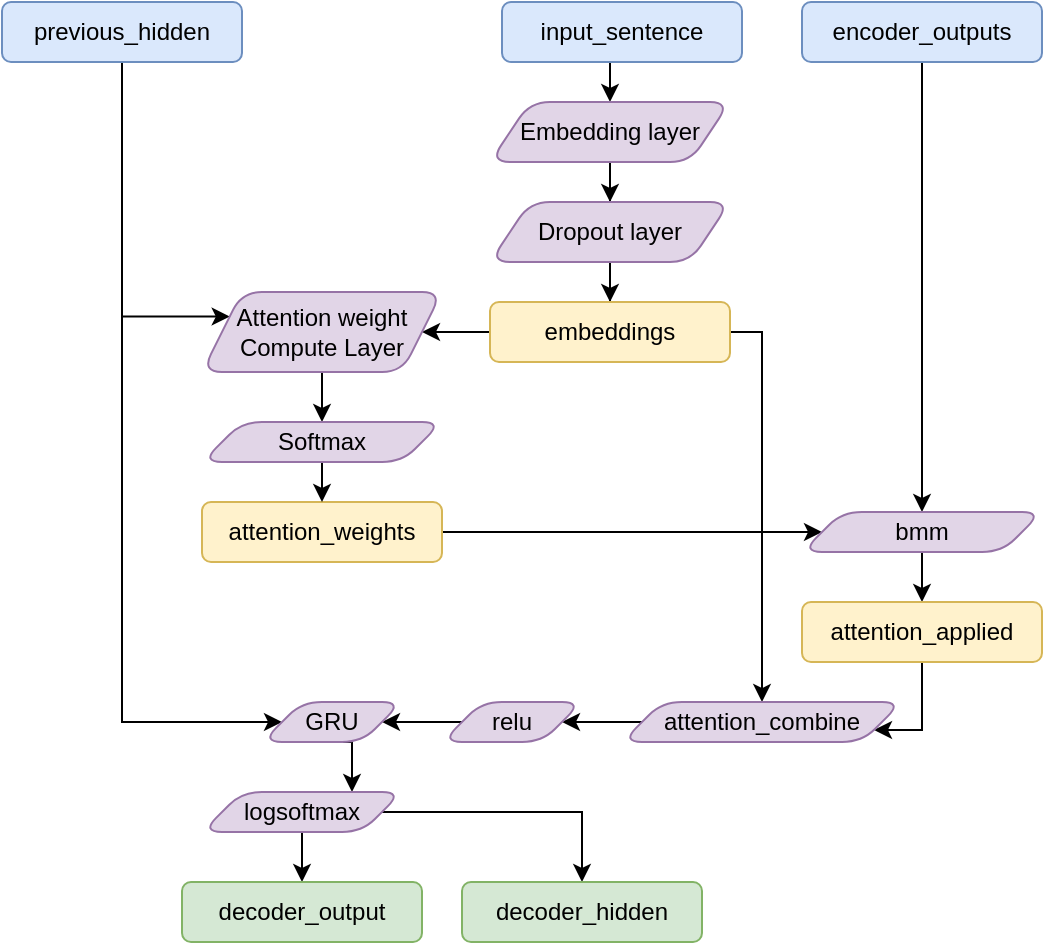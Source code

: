 <mxfile version="15.9.4"><diagram id="NT1qRw5uzXevfvQOd2tE" name="Page-1"><mxGraphModel dx="920" dy="541" grid="1" gridSize="10" guides="1" tooltips="1" connect="1" arrows="1" fold="1" page="1" pageScale="1" pageWidth="827" pageHeight="1169" math="0" shadow="0"><root><mxCell id="0"/><mxCell id="1" parent="0"/><mxCell id="1LfoxZWmx_X9FCAGYHKO-24" style="edgeStyle=orthogonalEdgeStyle;rounded=0;orthogonalLoop=1;jettySize=auto;html=1;exitX=0.5;exitY=1;exitDx=0;exitDy=0;entryX=0;entryY=0.25;entryDx=0;entryDy=0;" edge="1" parent="1" source="1LfoxZWmx_X9FCAGYHKO-1" target="1LfoxZWmx_X9FCAGYHKO-22"><mxGeometry relative="1" as="geometry"><mxPoint x="260" y="350" as="targetPoint"/><Array as="points"><mxPoint x="170" y="337"/></Array></mxGeometry></mxCell><mxCell id="1LfoxZWmx_X9FCAGYHKO-42" style="edgeStyle=orthogonalEdgeStyle;rounded=0;orthogonalLoop=1;jettySize=auto;html=1;exitX=0.5;exitY=1;exitDx=0;exitDy=0;entryX=0;entryY=0.5;entryDx=0;entryDy=0;" edge="1" parent="1" source="1LfoxZWmx_X9FCAGYHKO-1" target="1LfoxZWmx_X9FCAGYHKO-40"><mxGeometry relative="1" as="geometry"><Array as="points"><mxPoint x="170" y="540"/></Array></mxGeometry></mxCell><mxCell id="1LfoxZWmx_X9FCAGYHKO-1" value="previous_hidden" style="rounded=1;whiteSpace=wrap;html=1;fillColor=#dae8fc;strokeColor=#6c8ebf;" vertex="1" parent="1"><mxGeometry x="110" y="180" width="120" height="30" as="geometry"/></mxCell><mxCell id="1LfoxZWmx_X9FCAGYHKO-15" style="edgeStyle=orthogonalEdgeStyle;rounded=0;orthogonalLoop=1;jettySize=auto;html=1;exitX=0.5;exitY=1;exitDx=0;exitDy=0;entryX=0.5;entryY=0;entryDx=0;entryDy=0;" edge="1" parent="1" source="1LfoxZWmx_X9FCAGYHKO-2" target="1LfoxZWmx_X9FCAGYHKO-4"><mxGeometry relative="1" as="geometry"/></mxCell><mxCell id="1LfoxZWmx_X9FCAGYHKO-2" value="input_sentence" style="rounded=1;whiteSpace=wrap;html=1;fillColor=#dae8fc;strokeColor=#6c8ebf;" vertex="1" parent="1"><mxGeometry x="360" y="180" width="120" height="30" as="geometry"/></mxCell><mxCell id="1LfoxZWmx_X9FCAGYHKO-14" style="edgeStyle=orthogonalEdgeStyle;rounded=0;orthogonalLoop=1;jettySize=auto;html=1;exitX=0.5;exitY=1;exitDx=0;exitDy=0;" edge="1" parent="1" source="1LfoxZWmx_X9FCAGYHKO-4" target="1LfoxZWmx_X9FCAGYHKO-6"><mxGeometry relative="1" as="geometry"><mxPoint x="530" y="310" as="targetPoint"/></mxGeometry></mxCell><mxCell id="1LfoxZWmx_X9FCAGYHKO-4" value="Embedding layer" style="shape=parallelogram;perimeter=parallelogramPerimeter;whiteSpace=wrap;html=1;fixedSize=1;rounded=1;glass=0;fillColor=#e1d5e7;strokeColor=#9673a6;" vertex="1" parent="1"><mxGeometry x="354" y="230" width="120" height="30" as="geometry"/></mxCell><mxCell id="1LfoxZWmx_X9FCAGYHKO-21" style="edgeStyle=orthogonalEdgeStyle;rounded=0;orthogonalLoop=1;jettySize=auto;html=1;exitX=0.5;exitY=1;exitDx=0;exitDy=0;" edge="1" parent="1" source="1LfoxZWmx_X9FCAGYHKO-6" target="1LfoxZWmx_X9FCAGYHKO-19"><mxGeometry relative="1" as="geometry"/></mxCell><mxCell id="1LfoxZWmx_X9FCAGYHKO-6" value="Dropout layer" style="shape=parallelogram;perimeter=parallelogramPerimeter;whiteSpace=wrap;html=1;fixedSize=1;rounded=1;glass=0;fillColor=#e1d5e7;strokeColor=#9673a6;" vertex="1" parent="1"><mxGeometry x="354" y="280" width="120" height="30" as="geometry"/></mxCell><mxCell id="1LfoxZWmx_X9FCAGYHKO-32" style="edgeStyle=orthogonalEdgeStyle;rounded=0;orthogonalLoop=1;jettySize=auto;html=1;exitX=0.5;exitY=1;exitDx=0;exitDy=0;entryX=0.5;entryY=0;entryDx=0;entryDy=0;" edge="1" parent="1" source="1LfoxZWmx_X9FCAGYHKO-18" target="1LfoxZWmx_X9FCAGYHKO-30"><mxGeometry relative="1" as="geometry"/></mxCell><mxCell id="1LfoxZWmx_X9FCAGYHKO-18" value="encoder_outputs" style="rounded=1;whiteSpace=wrap;html=1;fillColor=#dae8fc;strokeColor=#6c8ebf;" vertex="1" parent="1"><mxGeometry x="510" y="180" width="120" height="30" as="geometry"/></mxCell><mxCell id="1LfoxZWmx_X9FCAGYHKO-37" style="edgeStyle=orthogonalEdgeStyle;rounded=0;orthogonalLoop=1;jettySize=auto;html=1;exitX=1;exitY=0.5;exitDx=0;exitDy=0;entryX=0.5;entryY=0;entryDx=0;entryDy=0;" edge="1" parent="1" source="1LfoxZWmx_X9FCAGYHKO-19" target="1LfoxZWmx_X9FCAGYHKO-35"><mxGeometry relative="1" as="geometry"><Array as="points"><mxPoint x="490" y="345"/></Array></mxGeometry></mxCell><mxCell id="1LfoxZWmx_X9FCAGYHKO-49" style="edgeStyle=orthogonalEdgeStyle;rounded=0;orthogonalLoop=1;jettySize=auto;html=1;exitX=0;exitY=0.5;exitDx=0;exitDy=0;entryX=1;entryY=0.5;entryDx=0;entryDy=0;" edge="1" parent="1" source="1LfoxZWmx_X9FCAGYHKO-19" target="1LfoxZWmx_X9FCAGYHKO-22"><mxGeometry relative="1" as="geometry"/></mxCell><mxCell id="1LfoxZWmx_X9FCAGYHKO-19" value="embeddings" style="rounded=1;whiteSpace=wrap;html=1;fillColor=#fff2cc;strokeColor=#d6b656;" vertex="1" parent="1"><mxGeometry x="354" y="330" width="120" height="30" as="geometry"/></mxCell><mxCell id="1LfoxZWmx_X9FCAGYHKO-28" style="edgeStyle=orthogonalEdgeStyle;rounded=0;orthogonalLoop=1;jettySize=auto;html=1;exitX=0.5;exitY=1;exitDx=0;exitDy=0;entryX=0.5;entryY=0;entryDx=0;entryDy=0;" edge="1" parent="1" source="1LfoxZWmx_X9FCAGYHKO-22" target="1LfoxZWmx_X9FCAGYHKO-26"><mxGeometry relative="1" as="geometry"/></mxCell><mxCell id="1LfoxZWmx_X9FCAGYHKO-22" value="&lt;div&gt;Attention weight&lt;/div&gt;&lt;div&gt;Compute Layer&lt;br&gt;&lt;/div&gt;" style="shape=parallelogram;perimeter=parallelogramPerimeter;whiteSpace=wrap;html=1;fixedSize=1;rounded=1;glass=0;fillColor=#e1d5e7;strokeColor=#9673a6;" vertex="1" parent="1"><mxGeometry x="210" y="325" width="120" height="40" as="geometry"/></mxCell><mxCell id="1LfoxZWmx_X9FCAGYHKO-31" style="edgeStyle=orthogonalEdgeStyle;rounded=0;orthogonalLoop=1;jettySize=auto;html=1;entryX=0;entryY=0.5;entryDx=0;entryDy=0;" edge="1" parent="1" source="1LfoxZWmx_X9FCAGYHKO-25" target="1LfoxZWmx_X9FCAGYHKO-30"><mxGeometry relative="1" as="geometry"/></mxCell><mxCell id="1LfoxZWmx_X9FCAGYHKO-25" value="attention_weights" style="rounded=1;whiteSpace=wrap;html=1;fillColor=#fff2cc;strokeColor=#d6b656;" vertex="1" parent="1"><mxGeometry x="210" y="430" width="120" height="30" as="geometry"/></mxCell><mxCell id="1LfoxZWmx_X9FCAGYHKO-29" style="edgeStyle=orthogonalEdgeStyle;rounded=0;orthogonalLoop=1;jettySize=auto;html=1;exitX=0.5;exitY=1;exitDx=0;exitDy=0;entryX=0.5;entryY=0;entryDx=0;entryDy=0;" edge="1" parent="1" source="1LfoxZWmx_X9FCAGYHKO-26" target="1LfoxZWmx_X9FCAGYHKO-25"><mxGeometry relative="1" as="geometry"/></mxCell><mxCell id="1LfoxZWmx_X9FCAGYHKO-26" value="Softmax" style="shape=parallelogram;perimeter=parallelogramPerimeter;whiteSpace=wrap;html=1;fixedSize=1;rounded=1;glass=0;fillColor=#e1d5e7;strokeColor=#9673a6;" vertex="1" parent="1"><mxGeometry x="210" y="390" width="120" height="20" as="geometry"/></mxCell><mxCell id="1LfoxZWmx_X9FCAGYHKO-34" style="edgeStyle=orthogonalEdgeStyle;rounded=0;orthogonalLoop=1;jettySize=auto;html=1;exitX=0.5;exitY=1;exitDx=0;exitDy=0;" edge="1" parent="1" source="1LfoxZWmx_X9FCAGYHKO-30" target="1LfoxZWmx_X9FCAGYHKO-33"><mxGeometry relative="1" as="geometry"/></mxCell><mxCell id="1LfoxZWmx_X9FCAGYHKO-30" value="bmm" style="shape=parallelogram;perimeter=parallelogramPerimeter;whiteSpace=wrap;html=1;fixedSize=1;rounded=1;glass=0;fillColor=#e1d5e7;strokeColor=#9673a6;" vertex="1" parent="1"><mxGeometry x="510" y="435" width="120" height="20" as="geometry"/></mxCell><mxCell id="1LfoxZWmx_X9FCAGYHKO-36" style="edgeStyle=orthogonalEdgeStyle;rounded=0;orthogonalLoop=1;jettySize=auto;html=1;exitX=0.5;exitY=1;exitDx=0;exitDy=0;entryX=1;entryY=0.75;entryDx=0;entryDy=0;" edge="1" parent="1" source="1LfoxZWmx_X9FCAGYHKO-33" target="1LfoxZWmx_X9FCAGYHKO-35"><mxGeometry relative="1" as="geometry"><Array as="points"><mxPoint x="570" y="544"/></Array></mxGeometry></mxCell><mxCell id="1LfoxZWmx_X9FCAGYHKO-33" value="attention_applied" style="rounded=1;whiteSpace=wrap;html=1;fillColor=#fff2cc;strokeColor=#d6b656;" vertex="1" parent="1"><mxGeometry x="510" y="480" width="120" height="30" as="geometry"/></mxCell><mxCell id="1LfoxZWmx_X9FCAGYHKO-39" value="" style="edgeStyle=orthogonalEdgeStyle;rounded=0;orthogonalLoop=1;jettySize=auto;html=1;" edge="1" parent="1" source="1LfoxZWmx_X9FCAGYHKO-35" target="1LfoxZWmx_X9FCAGYHKO-38"><mxGeometry relative="1" as="geometry"/></mxCell><mxCell id="1LfoxZWmx_X9FCAGYHKO-35" value="attention_combine" style="shape=parallelogram;perimeter=parallelogramPerimeter;whiteSpace=wrap;html=1;fixedSize=1;rounded=1;glass=0;fillColor=#e1d5e7;strokeColor=#9673a6;" vertex="1" parent="1"><mxGeometry x="420" y="530" width="140" height="20" as="geometry"/></mxCell><mxCell id="1LfoxZWmx_X9FCAGYHKO-52" style="edgeStyle=orthogonalEdgeStyle;rounded=0;orthogonalLoop=1;jettySize=auto;html=1;exitX=0;exitY=0.5;exitDx=0;exitDy=0;entryX=1;entryY=0.5;entryDx=0;entryDy=0;" edge="1" parent="1" source="1LfoxZWmx_X9FCAGYHKO-38" target="1LfoxZWmx_X9FCAGYHKO-40"><mxGeometry relative="1" as="geometry"/></mxCell><mxCell id="1LfoxZWmx_X9FCAGYHKO-38" value="relu" style="shape=parallelogram;perimeter=parallelogramPerimeter;whiteSpace=wrap;html=1;fixedSize=1;rounded=1;glass=0;fillColor=#e1d5e7;strokeColor=#9673a6;" vertex="1" parent="1"><mxGeometry x="330" y="530" width="70" height="20" as="geometry"/></mxCell><mxCell id="1LfoxZWmx_X9FCAGYHKO-48" style="edgeStyle=orthogonalEdgeStyle;rounded=0;orthogonalLoop=1;jettySize=auto;html=1;exitX=0.5;exitY=1;exitDx=0;exitDy=0;entryX=0.75;entryY=0;entryDx=0;entryDy=0;" edge="1" parent="1" source="1LfoxZWmx_X9FCAGYHKO-40" target="1LfoxZWmx_X9FCAGYHKO-43"><mxGeometry relative="1" as="geometry"/></mxCell><mxCell id="1LfoxZWmx_X9FCAGYHKO-40" value="GRU" style="shape=parallelogram;perimeter=parallelogramPerimeter;whiteSpace=wrap;html=1;fixedSize=1;rounded=1;glass=0;fillColor=#e1d5e7;strokeColor=#9673a6;" vertex="1" parent="1"><mxGeometry x="240" y="530" width="70" height="20" as="geometry"/></mxCell><mxCell id="1LfoxZWmx_X9FCAGYHKO-46" style="edgeStyle=orthogonalEdgeStyle;rounded=0;orthogonalLoop=1;jettySize=auto;html=1;exitX=1;exitY=0.5;exitDx=0;exitDy=0;" edge="1" parent="1" source="1LfoxZWmx_X9FCAGYHKO-43" target="1LfoxZWmx_X9FCAGYHKO-45"><mxGeometry relative="1" as="geometry"/></mxCell><mxCell id="1LfoxZWmx_X9FCAGYHKO-47" style="edgeStyle=orthogonalEdgeStyle;rounded=0;orthogonalLoop=1;jettySize=auto;html=1;" edge="1" parent="1" source="1LfoxZWmx_X9FCAGYHKO-43" target="1LfoxZWmx_X9FCAGYHKO-44"><mxGeometry relative="1" as="geometry"/></mxCell><mxCell id="1LfoxZWmx_X9FCAGYHKO-43" value="logsoftmax" style="shape=parallelogram;perimeter=parallelogramPerimeter;whiteSpace=wrap;html=1;fixedSize=1;rounded=1;glass=0;fillColor=#e1d5e7;strokeColor=#9673a6;" vertex="1" parent="1"><mxGeometry x="210" y="575" width="100" height="20" as="geometry"/></mxCell><mxCell id="1LfoxZWmx_X9FCAGYHKO-44" value="decoder_output" style="rounded=1;whiteSpace=wrap;html=1;fillColor=#d5e8d4;strokeColor=#82b366;" vertex="1" parent="1"><mxGeometry x="200" y="620" width="120" height="30" as="geometry"/></mxCell><mxCell id="1LfoxZWmx_X9FCAGYHKO-45" value="decoder_hidden" style="rounded=1;whiteSpace=wrap;html=1;fillColor=#d5e8d4;strokeColor=#82b366;" vertex="1" parent="1"><mxGeometry x="340" y="620" width="120" height="30" as="geometry"/></mxCell></root></mxGraphModel></diagram></mxfile>